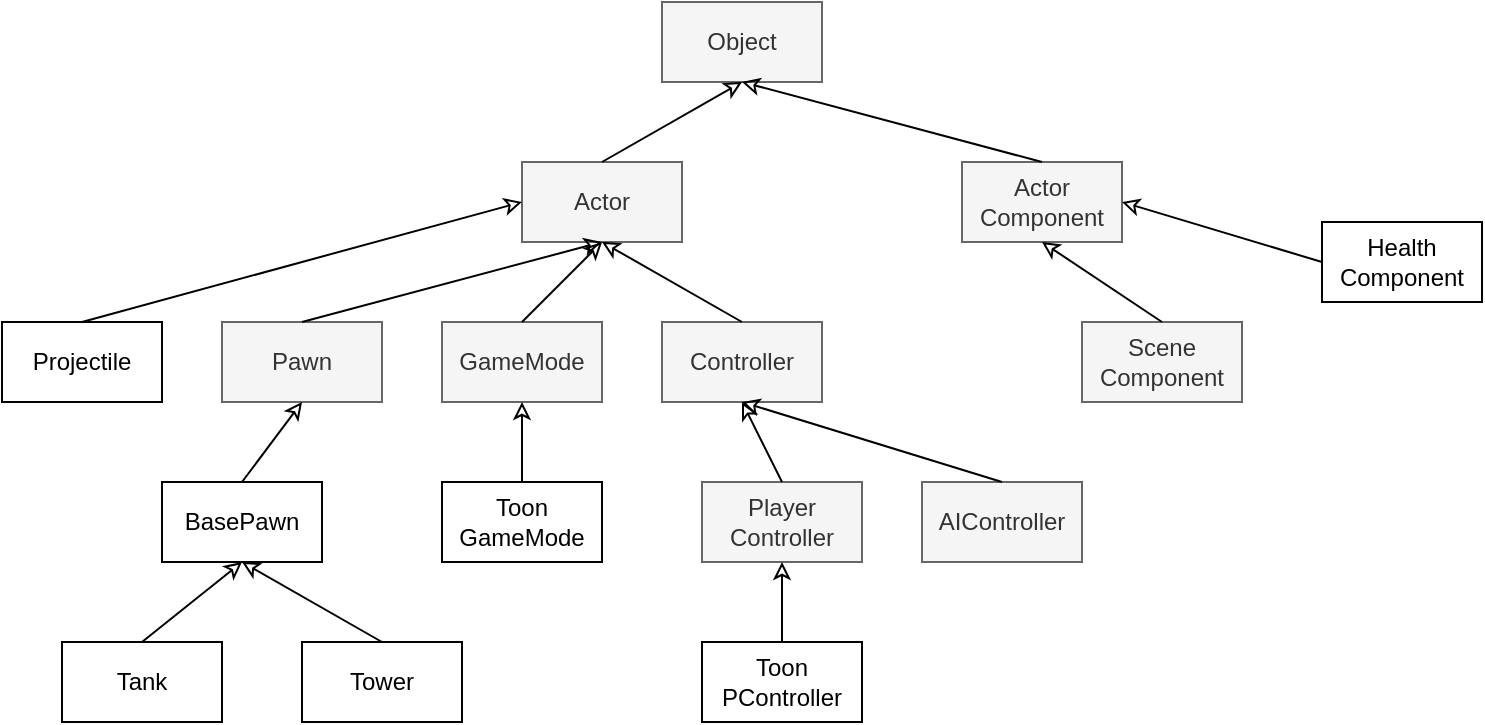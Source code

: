 <mxfile version="12.6.5" type="device"><diagram id="vHVaHuB1qmoNGHjQUpOi" name="Page-1"><mxGraphModel dx="981" dy="567" grid="1" gridSize="10" guides="1" tooltips="1" connect="1" arrows="1" fold="1" page="1" pageScale="1" pageWidth="827" pageHeight="1169" math="0" shadow="0"><root><mxCell id="0"/><mxCell id="1" parent="0"/><mxCell id="hi7d758RgmLWr3c9cFSg-1" value="BasePawn" style="rounded=0;whiteSpace=wrap;html=1;" vertex="1" parent="1"><mxGeometry x="110" y="280" width="80" height="40" as="geometry"/></mxCell><mxCell id="hi7d758RgmLWr3c9cFSg-2" value="Pawn" style="rounded=0;whiteSpace=wrap;html=1;fillColor=#f5f5f5;strokeColor=#666666;fontColor=#333333;" vertex="1" parent="1"><mxGeometry x="140" y="200" width="80" height="40" as="geometry"/></mxCell><mxCell id="hi7d758RgmLWr3c9cFSg-3" value="Actor" style="rounded=0;whiteSpace=wrap;html=1;fillColor=#f5f5f5;strokeColor=#666666;fontColor=#333333;" vertex="1" parent="1"><mxGeometry x="290" y="120" width="80" height="40" as="geometry"/></mxCell><mxCell id="hi7d758RgmLWr3c9cFSg-4" value="Tank" style="rounded=0;whiteSpace=wrap;html=1;" vertex="1" parent="1"><mxGeometry x="60" y="360" width="80" height="40" as="geometry"/></mxCell><mxCell id="hi7d758RgmLWr3c9cFSg-5" value="Tower" style="rounded=0;whiteSpace=wrap;html=1;" vertex="1" parent="1"><mxGeometry x="180" y="360" width="80" height="40" as="geometry"/></mxCell><mxCell id="hi7d758RgmLWr3c9cFSg-6" value="Object" style="rounded=0;whiteSpace=wrap;html=1;fillColor=#f5f5f5;strokeColor=#666666;fontColor=#333333;" vertex="1" parent="1"><mxGeometry x="360" y="40" width="80" height="40" as="geometry"/></mxCell><mxCell id="hi7d758RgmLWr3c9cFSg-7" value="Actor&lt;br&gt;Component" style="rounded=0;whiteSpace=wrap;html=1;fillColor=#f5f5f5;strokeColor=#666666;fontColor=#333333;" vertex="1" parent="1"><mxGeometry x="510" y="120" width="80" height="40" as="geometry"/></mxCell><mxCell id="hi7d758RgmLWr3c9cFSg-8" value="Scene Component" style="rounded=0;whiteSpace=wrap;html=1;fillColor=#f5f5f5;strokeColor=#666666;fontColor=#333333;" vertex="1" parent="1"><mxGeometry x="570" y="200" width="80" height="40" as="geometry"/></mxCell><mxCell id="hi7d758RgmLWr3c9cFSg-9" value="GameMode" style="rounded=0;whiteSpace=wrap;html=1;fillColor=#f5f5f5;strokeColor=#666666;fontColor=#333333;" vertex="1" parent="1"><mxGeometry x="250" y="200" width="80" height="40" as="geometry"/></mxCell><mxCell id="hi7d758RgmLWr3c9cFSg-10" value="Controller" style="rounded=0;whiteSpace=wrap;html=1;fillColor=#f5f5f5;strokeColor=#666666;fontColor=#333333;" vertex="1" parent="1"><mxGeometry x="360" y="200" width="80" height="40" as="geometry"/></mxCell><mxCell id="hi7d758RgmLWr3c9cFSg-11" value="Player&lt;br&gt;Controller" style="rounded=0;whiteSpace=wrap;html=1;fillColor=#f5f5f5;strokeColor=#666666;fontColor=#333333;" vertex="1" parent="1"><mxGeometry x="380" y="280" width="80" height="40" as="geometry"/></mxCell><mxCell id="hi7d758RgmLWr3c9cFSg-12" value="AIController" style="rounded=0;whiteSpace=wrap;html=1;fillColor=#f5f5f5;strokeColor=#666666;fontColor=#333333;" vertex="1" parent="1"><mxGeometry x="490" y="280" width="80" height="40" as="geometry"/></mxCell><mxCell id="hi7d758RgmLWr3c9cFSg-13" value="" style="endArrow=classic;html=1;entryX=0.5;entryY=1;entryDx=0;entryDy=0;exitX=0.5;exitY=0;exitDx=0;exitDy=0;endFill=0;" edge="1" parent="1" source="hi7d758RgmLWr3c9cFSg-4" target="hi7d758RgmLWr3c9cFSg-1"><mxGeometry width="50" height="50" relative="1" as="geometry"><mxPoint x="110" y="470" as="sourcePoint"/><mxPoint x="160" y="420" as="targetPoint"/></mxGeometry></mxCell><mxCell id="hi7d758RgmLWr3c9cFSg-14" value="" style="endArrow=classic;html=1;entryX=0.5;entryY=1;entryDx=0;entryDy=0;exitX=0.5;exitY=0;exitDx=0;exitDy=0;endFill=0;" edge="1" parent="1" source="hi7d758RgmLWr3c9cFSg-5" target="hi7d758RgmLWr3c9cFSg-1"><mxGeometry width="50" height="50" relative="1" as="geometry"><mxPoint x="160" y="370" as="sourcePoint"/><mxPoint x="210" y="330" as="targetPoint"/></mxGeometry></mxCell><mxCell id="hi7d758RgmLWr3c9cFSg-15" value="" style="endArrow=classic;html=1;entryX=0.5;entryY=1;entryDx=0;entryDy=0;exitX=0.5;exitY=0;exitDx=0;exitDy=0;endFill=0;" edge="1" parent="1" source="hi7d758RgmLWr3c9cFSg-1" target="hi7d758RgmLWr3c9cFSg-2"><mxGeometry width="50" height="50" relative="1" as="geometry"><mxPoint x="280" y="370" as="sourcePoint"/><mxPoint x="210" y="330" as="targetPoint"/></mxGeometry></mxCell><mxCell id="hi7d758RgmLWr3c9cFSg-16" value="" style="endArrow=classic;html=1;entryX=0.5;entryY=1;entryDx=0;entryDy=0;exitX=0.5;exitY=0;exitDx=0;exitDy=0;endFill=0;" edge="1" parent="1" source="hi7d758RgmLWr3c9cFSg-2" target="hi7d758RgmLWr3c9cFSg-3"><mxGeometry width="50" height="50" relative="1" as="geometry"><mxPoint x="210" y="290" as="sourcePoint"/><mxPoint x="190" y="250" as="targetPoint"/></mxGeometry></mxCell><mxCell id="hi7d758RgmLWr3c9cFSg-17" value="Health&lt;br&gt;Component" style="rounded=0;whiteSpace=wrap;html=1;" vertex="1" parent="1"><mxGeometry x="690" y="150" width="80" height="40" as="geometry"/></mxCell><mxCell id="hi7d758RgmLWr3c9cFSg-18" value="Projectile" style="rounded=0;whiteSpace=wrap;html=1;" vertex="1" parent="1"><mxGeometry x="30" y="200" width="80" height="40" as="geometry"/></mxCell><mxCell id="hi7d758RgmLWr3c9cFSg-19" value="Toon&lt;br&gt;GameMode" style="rounded=0;whiteSpace=wrap;html=1;" vertex="1" parent="1"><mxGeometry x="250" y="280" width="80" height="40" as="geometry"/></mxCell><mxCell id="hi7d758RgmLWr3c9cFSg-20" value="Toon PController" style="rounded=0;whiteSpace=wrap;html=1;" vertex="1" parent="1"><mxGeometry x="380" y="360" width="80" height="40" as="geometry"/></mxCell><mxCell id="hi7d758RgmLWr3c9cFSg-21" value="" style="endArrow=classic;html=1;entryX=0.5;entryY=1;entryDx=0;entryDy=0;exitX=0.5;exitY=0;exitDx=0;exitDy=0;endFill=0;" edge="1" parent="1" source="hi7d758RgmLWr3c9cFSg-3" target="hi7d758RgmLWr3c9cFSg-6"><mxGeometry width="50" height="50" relative="1" as="geometry"><mxPoint x="190" y="210.0" as="sourcePoint"/><mxPoint x="340" y="170.0" as="targetPoint"/></mxGeometry></mxCell><mxCell id="hi7d758RgmLWr3c9cFSg-22" value="" style="endArrow=classic;html=1;entryX=0.5;entryY=1;entryDx=0;entryDy=0;exitX=0.5;exitY=0;exitDx=0;exitDy=0;endFill=0;" edge="1" parent="1" source="hi7d758RgmLWr3c9cFSg-7" target="hi7d758RgmLWr3c9cFSg-6"><mxGeometry width="50" height="50" relative="1" as="geometry"><mxPoint x="340" y="130" as="sourcePoint"/><mxPoint x="410" y="90" as="targetPoint"/></mxGeometry></mxCell><mxCell id="hi7d758RgmLWr3c9cFSg-23" value="" style="endArrow=classic;html=1;entryX=1;entryY=0.5;entryDx=0;entryDy=0;exitX=0;exitY=0.5;exitDx=0;exitDy=0;endFill=0;" edge="1" parent="1" source="hi7d758RgmLWr3c9cFSg-17" target="hi7d758RgmLWr3c9cFSg-7"><mxGeometry width="50" height="50" relative="1" as="geometry"><mxPoint x="560" y="130" as="sourcePoint"/><mxPoint x="410" y="90" as="targetPoint"/></mxGeometry></mxCell><mxCell id="hi7d758RgmLWr3c9cFSg-24" value="" style="endArrow=classic;html=1;entryX=0.5;entryY=1;entryDx=0;entryDy=0;exitX=0.5;exitY=0;exitDx=0;exitDy=0;endFill=0;" edge="1" parent="1" source="hi7d758RgmLWr3c9cFSg-8" target="hi7d758RgmLWr3c9cFSg-7"><mxGeometry width="50" height="50" relative="1" as="geometry"><mxPoint x="700" y="180.0" as="sourcePoint"/><mxPoint x="600" y="150.0" as="targetPoint"/></mxGeometry></mxCell><mxCell id="hi7d758RgmLWr3c9cFSg-25" value="" style="endArrow=classic;html=1;entryX=0.5;entryY=1;entryDx=0;entryDy=0;exitX=0.5;exitY=0;exitDx=0;exitDy=0;endFill=0;" edge="1" parent="1" source="hi7d758RgmLWr3c9cFSg-11" target="hi7d758RgmLWr3c9cFSg-10"><mxGeometry width="50" height="50" relative="1" as="geometry"><mxPoint x="620" y="210.0" as="sourcePoint"/><mxPoint x="560" y="170.0" as="targetPoint"/></mxGeometry></mxCell><mxCell id="hi7d758RgmLWr3c9cFSg-26" value="" style="endArrow=classic;html=1;entryX=0.5;entryY=1;entryDx=0;entryDy=0;exitX=0.5;exitY=0;exitDx=0;exitDy=0;endFill=0;" edge="1" parent="1" source="hi7d758RgmLWr3c9cFSg-12" target="hi7d758RgmLWr3c9cFSg-10"><mxGeometry width="50" height="50" relative="1" as="geometry"><mxPoint x="430" y="290.0" as="sourcePoint"/><mxPoint x="410" y="250.0" as="targetPoint"/></mxGeometry></mxCell><mxCell id="hi7d758RgmLWr3c9cFSg-27" value="" style="endArrow=classic;html=1;entryX=0.5;entryY=1;entryDx=0;entryDy=0;exitX=0.5;exitY=0;exitDx=0;exitDy=0;endFill=0;" edge="1" parent="1" source="hi7d758RgmLWr3c9cFSg-10" target="hi7d758RgmLWr3c9cFSg-3"><mxGeometry width="50" height="50" relative="1" as="geometry"><mxPoint x="540" y="290.0" as="sourcePoint"/><mxPoint x="410" y="250.0" as="targetPoint"/></mxGeometry></mxCell><mxCell id="hi7d758RgmLWr3c9cFSg-28" value="" style="endArrow=classic;html=1;entryX=0.5;entryY=1;entryDx=0;entryDy=0;exitX=0.5;exitY=0;exitDx=0;exitDy=0;endFill=0;" edge="1" parent="1" source="hi7d758RgmLWr3c9cFSg-9" target="hi7d758RgmLWr3c9cFSg-3"><mxGeometry width="50" height="50" relative="1" as="geometry"><mxPoint x="410" y="210.0" as="sourcePoint"/><mxPoint x="340" y="170.0" as="targetPoint"/></mxGeometry></mxCell><mxCell id="hi7d758RgmLWr3c9cFSg-29" value="" style="endArrow=classic;html=1;entryX=0.5;entryY=1;entryDx=0;entryDy=0;exitX=0.5;exitY=0;exitDx=0;exitDy=0;endFill=0;" edge="1" parent="1" source="hi7d758RgmLWr3c9cFSg-19" target="hi7d758RgmLWr3c9cFSg-9"><mxGeometry width="50" height="50" relative="1" as="geometry"><mxPoint x="300" y="210.0" as="sourcePoint"/><mxPoint x="340" y="170.0" as="targetPoint"/></mxGeometry></mxCell><mxCell id="hi7d758RgmLWr3c9cFSg-30" value="" style="endArrow=classic;html=1;entryX=0.5;entryY=1;entryDx=0;entryDy=0;exitX=0.5;exitY=0;exitDx=0;exitDy=0;endFill=0;" edge="1" parent="1" source="hi7d758RgmLWr3c9cFSg-20" target="hi7d758RgmLWr3c9cFSg-11"><mxGeometry width="50" height="50" relative="1" as="geometry"><mxPoint x="300" y="290.0" as="sourcePoint"/><mxPoint x="300" y="250.0" as="targetPoint"/></mxGeometry></mxCell><mxCell id="hi7d758RgmLWr3c9cFSg-31" value="" style="endArrow=classic;html=1;entryX=0;entryY=0.5;entryDx=0;entryDy=0;exitX=0.5;exitY=0;exitDx=0;exitDy=0;endFill=0;" edge="1" parent="1" source="hi7d758RgmLWr3c9cFSg-18" target="hi7d758RgmLWr3c9cFSg-3"><mxGeometry width="50" height="50" relative="1" as="geometry"><mxPoint x="430" y="370.0" as="sourcePoint"/><mxPoint x="430" y="330.0" as="targetPoint"/></mxGeometry></mxCell></root></mxGraphModel></diagram></mxfile>